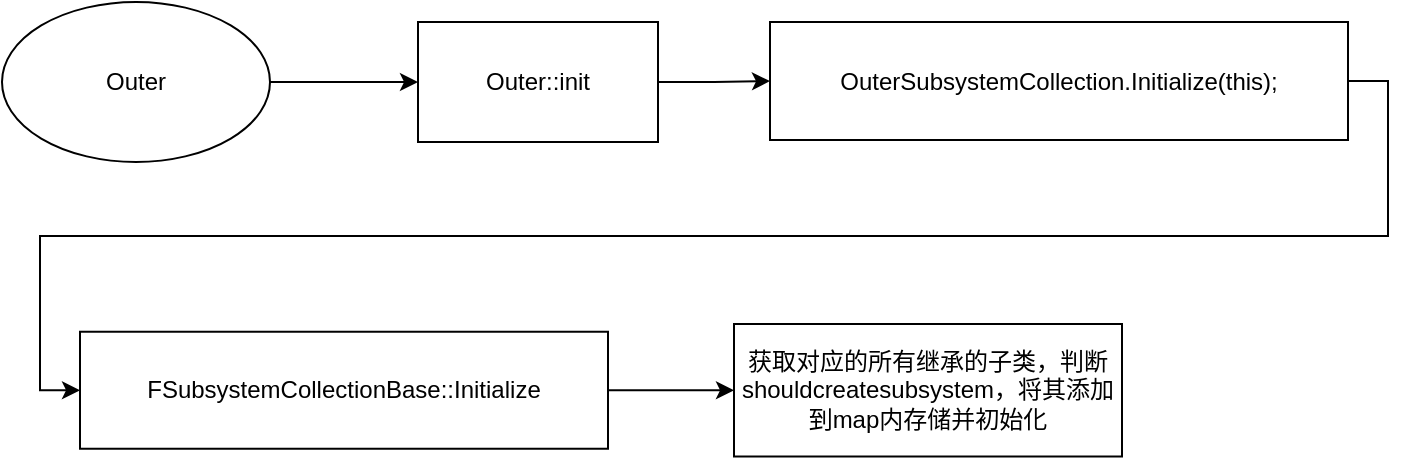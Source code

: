 <mxfile version="15.5.2" type="github">
  <diagram id="5NddHuYZriB6UYjIjvSt" name="Page-1">
    <mxGraphModel dx="1202" dy="644" grid="0" gridSize="10" guides="1" tooltips="1" connect="1" arrows="1" fold="1" page="1" pageScale="1" pageWidth="827" pageHeight="1169" math="0" shadow="0">
      <root>
        <mxCell id="0" />
        <mxCell id="1" parent="0" />
        <mxCell id="ePGufwcPJ30vCjrsp7kE-12" style="edgeStyle=orthogonalEdgeStyle;rounded=0;orthogonalLoop=1;jettySize=auto;html=1;exitX=1;exitY=0.5;exitDx=0;exitDy=0;entryX=0;entryY=0.5;entryDx=0;entryDy=0;" edge="1" parent="1" source="ePGufwcPJ30vCjrsp7kE-1" target="ePGufwcPJ30vCjrsp7kE-6">
          <mxGeometry relative="1" as="geometry" />
        </mxCell>
        <mxCell id="ePGufwcPJ30vCjrsp7kE-1" value="Outer::init" style="rounded=0;whiteSpace=wrap;html=1;" vertex="1" parent="1">
          <mxGeometry x="225" y="315" width="120" height="60" as="geometry" />
        </mxCell>
        <mxCell id="ePGufwcPJ30vCjrsp7kE-3" value="" style="edgeStyle=orthogonalEdgeStyle;rounded=0;orthogonalLoop=1;jettySize=auto;html=1;" edge="1" parent="1" source="ePGufwcPJ30vCjrsp7kE-2" target="ePGufwcPJ30vCjrsp7kE-1">
          <mxGeometry relative="1" as="geometry" />
        </mxCell>
        <mxCell id="ePGufwcPJ30vCjrsp7kE-2" value="Outer" style="ellipse;whiteSpace=wrap;html=1;" vertex="1" parent="1">
          <mxGeometry x="17" y="305" width="134" height="80" as="geometry" />
        </mxCell>
        <mxCell id="ePGufwcPJ30vCjrsp7kE-8" style="edgeStyle=orthogonalEdgeStyle;rounded=0;orthogonalLoop=1;jettySize=auto;html=1;exitX=1;exitY=0.5;exitDx=0;exitDy=0;entryX=0;entryY=0.5;entryDx=0;entryDy=0;" edge="1" parent="1" source="ePGufwcPJ30vCjrsp7kE-6" target="ePGufwcPJ30vCjrsp7kE-9">
          <mxGeometry relative="1" as="geometry">
            <mxPoint x="959.85" y="345" as="targetPoint" />
          </mxGeometry>
        </mxCell>
        <mxCell id="ePGufwcPJ30vCjrsp7kE-6" value="OuterSubsystemCollection.Initialize(this);" style="rounded=0;whiteSpace=wrap;html=1;" vertex="1" parent="1">
          <mxGeometry x="401" y="315" width="289" height="59" as="geometry" />
        </mxCell>
        <mxCell id="ePGufwcPJ30vCjrsp7kE-11" value="" style="edgeStyle=orthogonalEdgeStyle;rounded=0;orthogonalLoop=1;jettySize=auto;html=1;" edge="1" parent="1" source="ePGufwcPJ30vCjrsp7kE-9" target="ePGufwcPJ30vCjrsp7kE-10">
          <mxGeometry relative="1" as="geometry" />
        </mxCell>
        <mxCell id="ePGufwcPJ30vCjrsp7kE-9" value="FSubsystemCollectionBase::Initialize" style="rounded=0;whiteSpace=wrap;html=1;" vertex="1" parent="1">
          <mxGeometry x="56" y="469.87" width="264" height="58.5" as="geometry" />
        </mxCell>
        <mxCell id="ePGufwcPJ30vCjrsp7kE-10" value="获取对应的所有继承的子类，判断shouldcreatesubsystem，将其添加到map内存储并初始化" style="whiteSpace=wrap;html=1;rounded=0;" vertex="1" parent="1">
          <mxGeometry x="383" y="466" width="194" height="66.25" as="geometry" />
        </mxCell>
      </root>
    </mxGraphModel>
  </diagram>
</mxfile>
